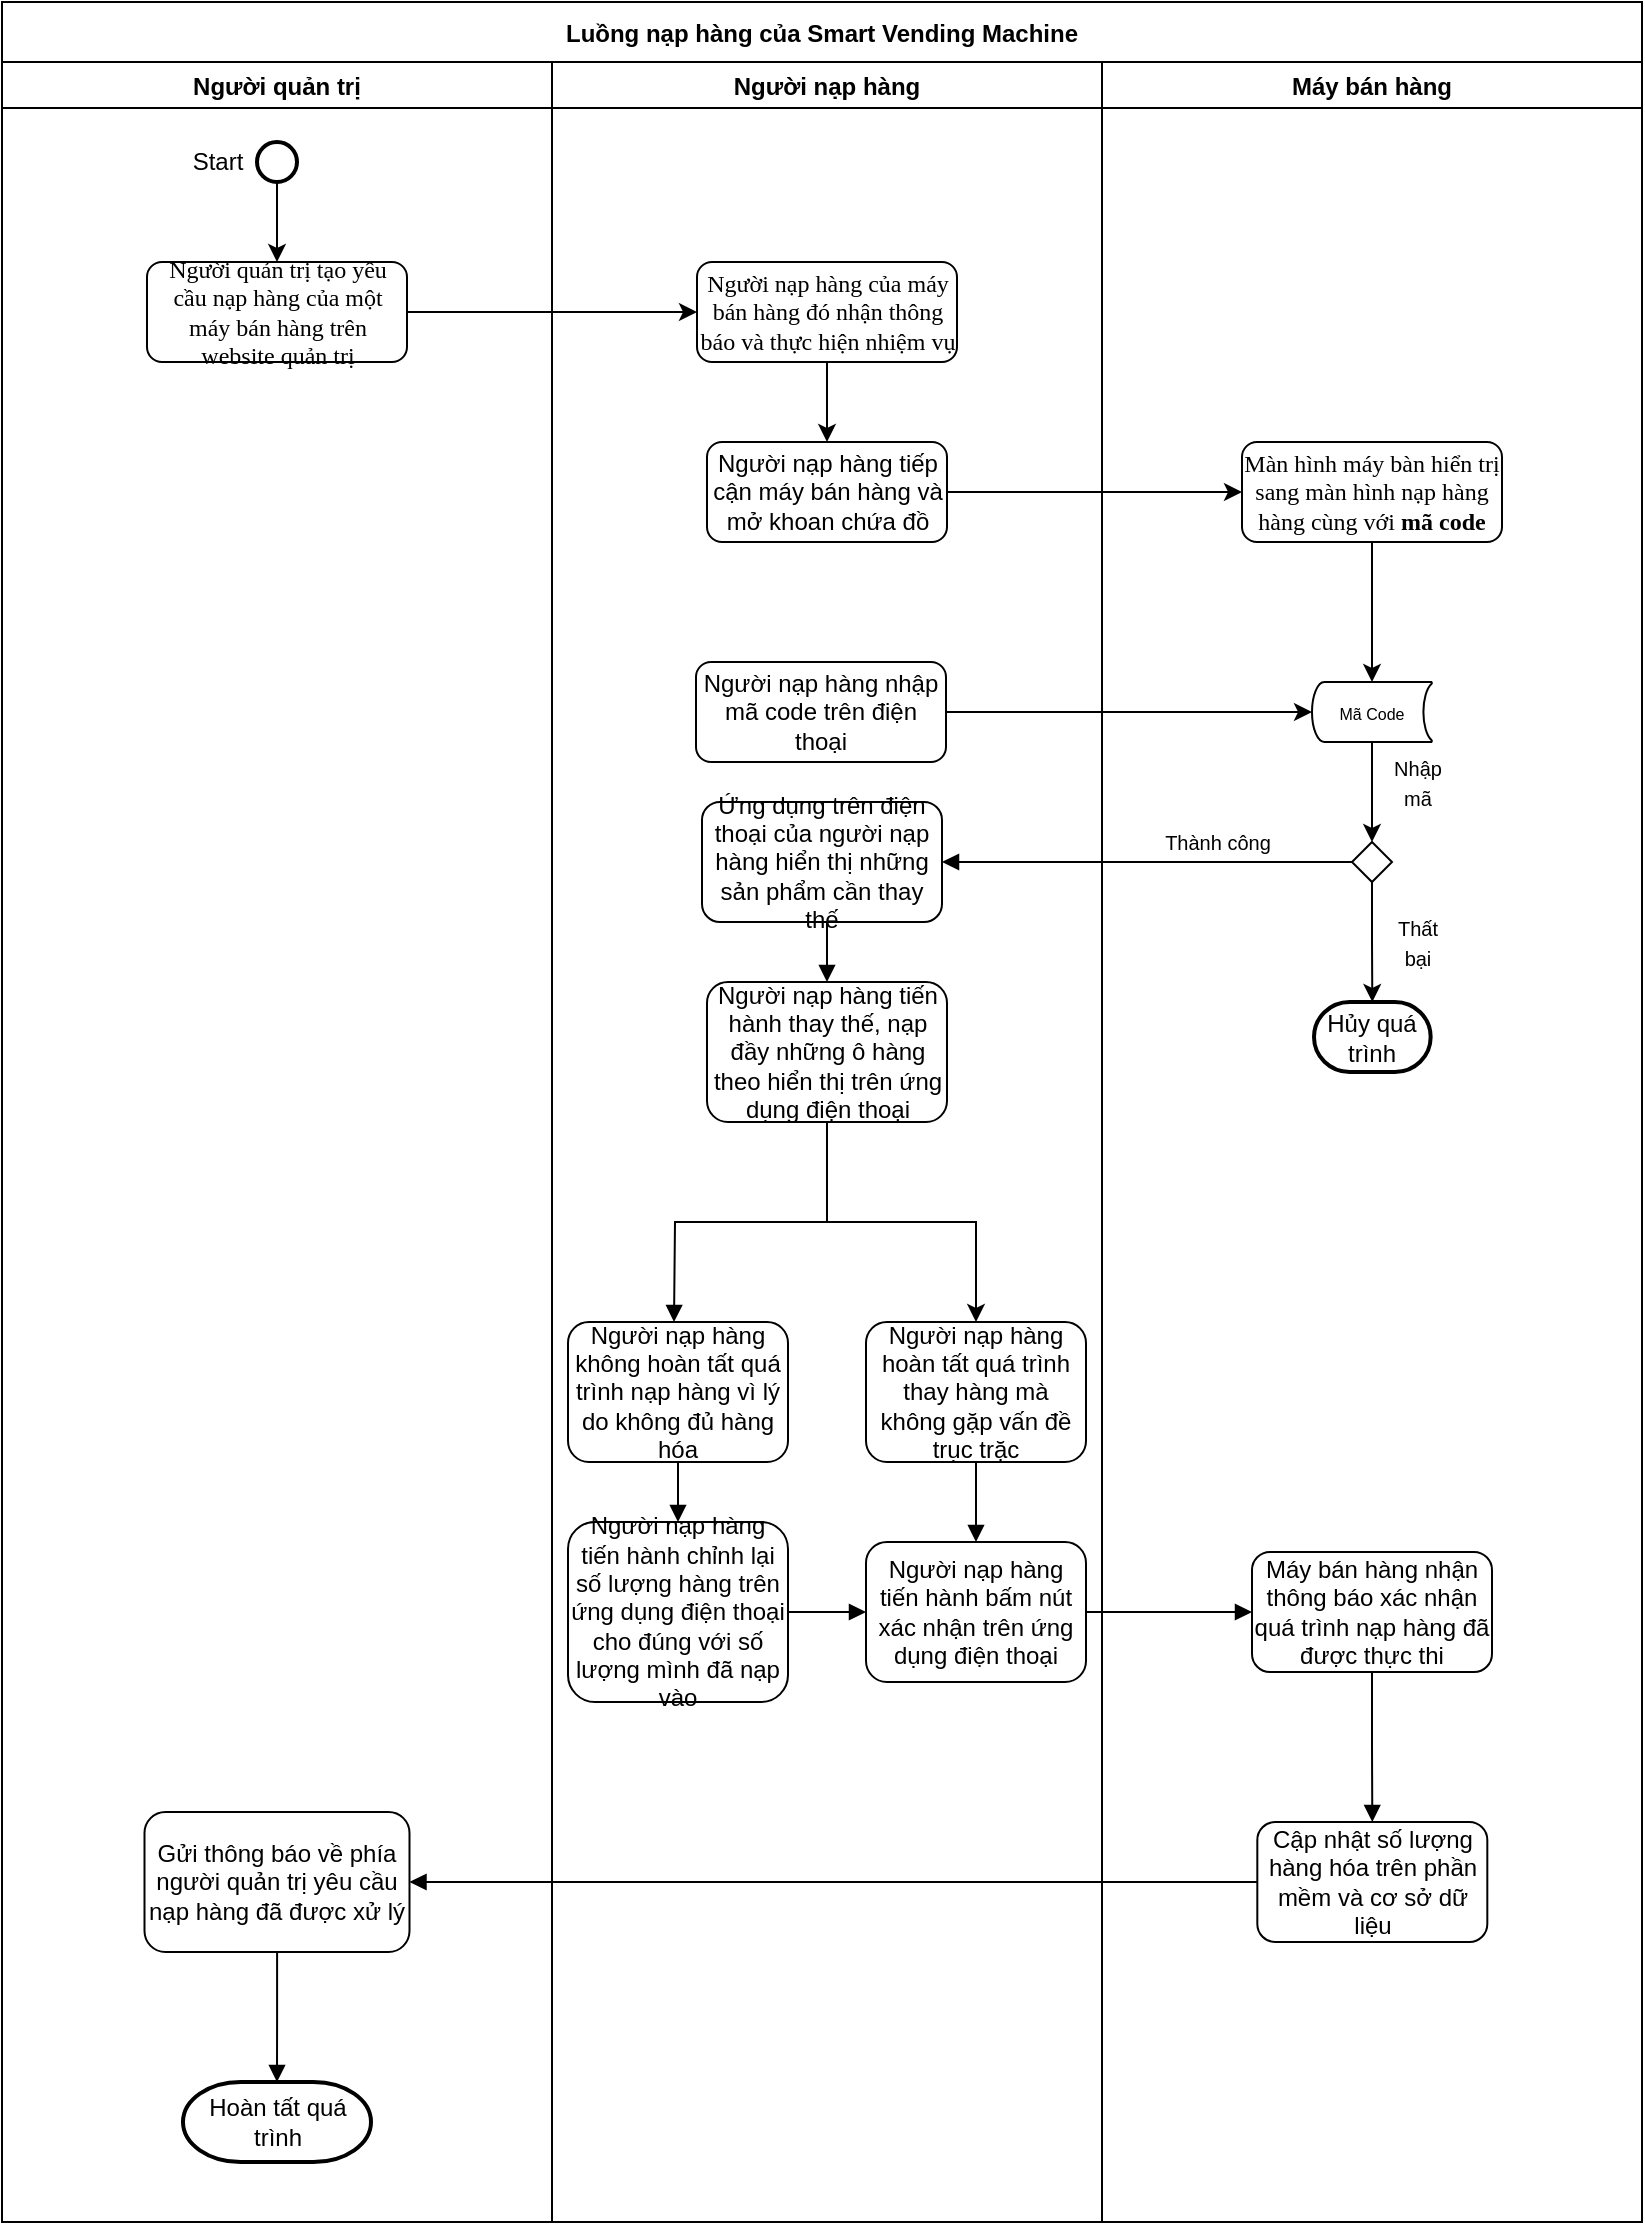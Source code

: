 <mxfile version="14.9.0" type="github" pages="2">
  <diagram id="osbEl8uxcDnTxkciZUf3" name="Luồng nạp hàng">
    <mxGraphModel dx="1123" dy="597" grid="1" gridSize="10" guides="1" tooltips="1" connect="1" arrows="1" fold="1" page="1" pageScale="1" pageWidth="827" pageHeight="1169" math="0" shadow="0">
      <root>
        <mxCell id="lchh6aUbtrmjfry3BLYZ-0" />
        <mxCell id="lchh6aUbtrmjfry3BLYZ-1" parent="lchh6aUbtrmjfry3BLYZ-0" />
        <mxCell id="qtgLi5TTTZquh0nBciSi-0" value="Luồng nạp hàng của Smart Vending Machine" style="swimlane;startSize=30;" parent="lchh6aUbtrmjfry3BLYZ-1" vertex="1">
          <mxGeometry x="4" y="20" width="820" height="1110" as="geometry" />
        </mxCell>
        <mxCell id="hIRHtfYY6LMKvOMqhUID-0" value="Người quản trị" style="swimlane;" parent="qtgLi5TTTZquh0nBciSi-0" vertex="1">
          <mxGeometry y="30" width="275" height="1080" as="geometry">
            <mxRectangle y="20" width="130" height="23" as="alternateBounds" />
          </mxGeometry>
        </mxCell>
        <mxCell id="2qxWYxlcPWFy6CruMQsN-1" style="edgeStyle=orthogonalEdgeStyle;rounded=0;orthogonalLoop=1;jettySize=auto;html=1;exitX=0.5;exitY=1;exitDx=0;exitDy=0;exitPerimeter=0;entryX=0.5;entryY=0;entryDx=0;entryDy=0;" parent="hIRHtfYY6LMKvOMqhUID-0" source="zDYjyIifA7MyTx-zqMVl-0" target="2qxWYxlcPWFy6CruMQsN-0" edge="1">
          <mxGeometry relative="1" as="geometry" />
        </mxCell>
        <mxCell id="zDYjyIifA7MyTx-zqMVl-0" value="" style="strokeWidth=2;html=1;shape=mxgraph.flowchart.start_2;whiteSpace=wrap;" parent="hIRHtfYY6LMKvOMqhUID-0" vertex="1">
          <mxGeometry x="127.5" y="40" width="20" height="20" as="geometry" />
        </mxCell>
        <mxCell id="2qxWYxlcPWFy6CruMQsN-0" value="&lt;div style=&quot;font-size: 12px&quot;&gt;&lt;font style=&quot;font-size: 12px&quot;&gt;Người quản trị  tạo yêu cầu nạp hàng của một máy bán hàng  trên website quản trị &lt;br&gt;&lt;/font&gt;&lt;/div&gt;" style="rounded=1;whiteSpace=wrap;html=1;shadow=0;labelBackgroundColor=none;strokeWidth=1;fontFamily=Verdana;fontSize=8;align=center;" parent="hIRHtfYY6LMKvOMqhUID-0" vertex="1">
          <mxGeometry x="72.5" y="100" width="130" height="50" as="geometry" />
        </mxCell>
        <mxCell id="ZDO8mwdpoFDRgrTPVCUx-1" style="edgeStyle=orthogonalEdgeStyle;rounded=0;orthogonalLoop=1;jettySize=auto;html=1;entryX=0.5;entryY=0;entryDx=0;entryDy=0;entryPerimeter=0;startArrow=none;startFill=0;endArrow=block;endFill=1;" parent="hIRHtfYY6LMKvOMqhUID-0" source="93bR_1WgOe0gkmsXifJg-0" target="ZDO8mwdpoFDRgrTPVCUx-0" edge="1">
          <mxGeometry relative="1" as="geometry" />
        </mxCell>
        <mxCell id="93bR_1WgOe0gkmsXifJg-0" value="&lt;font style=&quot;font-size: 12px&quot;&gt;Gửi thông báo về phía người quản trị yêu cầu nạp hàng đã được xử lý&lt;br&gt;&lt;/font&gt;" style="rounded=1;whiteSpace=wrap;html=1;strokeWidth=1;" parent="hIRHtfYY6LMKvOMqhUID-0" vertex="1">
          <mxGeometry x="71.25" y="875" width="132.5" height="70" as="geometry" />
        </mxCell>
        <mxCell id="ZDO8mwdpoFDRgrTPVCUx-0" value="&lt;font style=&quot;font-size: 12px&quot;&gt;Hoàn tất quá trình&lt;br&gt;&lt;/font&gt;" style="strokeWidth=2;html=1;shape=mxgraph.flowchart.terminator;whiteSpace=wrap;" parent="hIRHtfYY6LMKvOMqhUID-0" vertex="1">
          <mxGeometry x="90.5" y="1010" width="94" height="40" as="geometry" />
        </mxCell>
        <mxCell id="Pe9pOpYelS_FBYeKMolC-0" value="Start" style="text;html=1;strokeColor=none;fillColor=none;align=center;verticalAlign=middle;whiteSpace=wrap;rounded=0;" parent="hIRHtfYY6LMKvOMqhUID-0" vertex="1">
          <mxGeometry x="87.5" y="40" width="40" height="20" as="geometry" />
        </mxCell>
        <mxCell id="gmu7uZc-YK8DlT5AXy8f-0" value="Người nạp hàng" style="swimlane;" parent="qtgLi5TTTZquh0nBciSi-0" vertex="1">
          <mxGeometry x="275" y="30" width="275" height="1080" as="geometry" />
        </mxCell>
        <mxCell id="3Ki6h0dWlxTkbkE_CHuu-0" style="edgeStyle=orthogonalEdgeStyle;rounded=0;orthogonalLoop=1;jettySize=auto;html=1;exitX=0.5;exitY=1;exitDx=0;exitDy=0;" parent="gmu7uZc-YK8DlT5AXy8f-0" source="UAQbAvxZW2IXSh-2Prvg-0" target="zMGkoXw8r2p7vtgR4Pwq-0" edge="1">
          <mxGeometry relative="1" as="geometry" />
        </mxCell>
        <mxCell id="UAQbAvxZW2IXSh-2Prvg-0" value="&lt;font style=&quot;font-size: 12px&quot;&gt;Người nạp hàng của máy bán hàng đó nhận thông báo và thực hiện nhiệm vụ &lt;/font&gt;" style="rounded=1;whiteSpace=wrap;html=1;shadow=0;labelBackgroundColor=none;strokeWidth=1;fontFamily=Verdana;fontSize=8;align=center;" parent="gmu7uZc-YK8DlT5AXy8f-0" vertex="1">
          <mxGeometry x="72.5" y="100" width="130" height="50" as="geometry" />
        </mxCell>
        <mxCell id="zMGkoXw8r2p7vtgR4Pwq-0" value="&lt;font style=&quot;font-size: 12px&quot;&gt;Người nạp hàng tiếp cận máy bán hàng và mở khoan chứa đồ&lt;/font&gt;" style="rounded=1;whiteSpace=wrap;html=1;" parent="gmu7uZc-YK8DlT5AXy8f-0" vertex="1">
          <mxGeometry x="77.5" y="190" width="120" height="50" as="geometry" />
        </mxCell>
        <mxCell id="V7LJlmH45ZIVX1_QXahq-0" value="&lt;font style=&quot;font-size: 12px&quot;&gt;Người nạp hàng nhập  mã code trên điện thoại&lt;br&gt;&lt;/font&gt;" style="rounded=1;whiteSpace=wrap;html=1;strokeWidth=1;" parent="gmu7uZc-YK8DlT5AXy8f-0" vertex="1">
          <mxGeometry x="72" y="300" width="125" height="50" as="geometry" />
        </mxCell>
        <mxCell id="Ffelm8s1VKvuQH4EHE9B-1" style="edgeStyle=orthogonalEdgeStyle;rounded=0;orthogonalLoop=1;jettySize=auto;html=1;exitX=0.5;exitY=1;exitDx=0;exitDy=0;entryX=0.5;entryY=0;entryDx=0;entryDy=0;startArrow=none;startFill=0;endArrow=block;endFill=1;" parent="gmu7uZc-YK8DlT5AXy8f-0" source="dbxgNjTXm1KZ0I3oGBOp-0" target="Ffelm8s1VKvuQH4EHE9B-0" edge="1">
          <mxGeometry relative="1" as="geometry" />
        </mxCell>
        <mxCell id="dbxgNjTXm1KZ0I3oGBOp-0" value="&lt;font style=&quot;font-size: 12px&quot;&gt;Ứng dụng trên điện thoại của người nạp hàng hiển thị những sản phẩm cần thay thế&lt;/font&gt;" style="rounded=1;whiteSpace=wrap;html=1;strokeWidth=1;" parent="gmu7uZc-YK8DlT5AXy8f-0" vertex="1">
          <mxGeometry x="75" y="370" width="120" height="60" as="geometry" />
        </mxCell>
        <mxCell id="uTZPz-yvzxLQx_2moccV-8" style="edgeStyle=orthogonalEdgeStyle;rounded=0;orthogonalLoop=1;jettySize=auto;html=1;startArrow=none;startFill=0;endArrow=block;endFill=1;exitX=0.5;exitY=1;exitDx=0;exitDy=0;" parent="gmu7uZc-YK8DlT5AXy8f-0" source="Ffelm8s1VKvuQH4EHE9B-0" edge="1">
          <mxGeometry relative="1" as="geometry">
            <mxPoint x="61" y="630" as="targetPoint" />
          </mxGeometry>
        </mxCell>
        <mxCell id="AhimYULuWu1LP1TlW439-0" style="edgeStyle=orthogonalEdgeStyle;rounded=0;orthogonalLoop=1;jettySize=auto;html=1;exitX=0.5;exitY=1;exitDx=0;exitDy=0;" edge="1" parent="gmu7uZc-YK8DlT5AXy8f-0" source="Ffelm8s1VKvuQH4EHE9B-0" target="h4yYtLJ46n1WtU6_e9f0-0">
          <mxGeometry relative="1" as="geometry" />
        </mxCell>
        <mxCell id="Ffelm8s1VKvuQH4EHE9B-0" value="&lt;font style=&quot;font-size: 12px&quot;&gt;Người nạp hàng tiến hành thay thế, nạp đầy những ô hàng theo hiển thị trên ứng dụng điện thoại&lt;br&gt;&lt;/font&gt;" style="rounded=1;whiteSpace=wrap;html=1;strokeWidth=1;" parent="gmu7uZc-YK8DlT5AXy8f-0" vertex="1">
          <mxGeometry x="77.5" y="460" width="120" height="70" as="geometry" />
        </mxCell>
        <mxCell id="R0uJPo1leF38FbAQQM0k-1" style="edgeStyle=orthogonalEdgeStyle;rounded=0;orthogonalLoop=1;jettySize=auto;html=1;entryX=0.5;entryY=0;entryDx=0;entryDy=0;startArrow=none;startFill=0;endArrow=block;endFill=1;" parent="gmu7uZc-YK8DlT5AXy8f-0" source="k0PkXp5O0cgljWPGkTN4-0" target="R0uJPo1leF38FbAQQM0k-0" edge="1">
          <mxGeometry relative="1" as="geometry" />
        </mxCell>
        <mxCell id="k0PkXp5O0cgljWPGkTN4-0" value="&lt;font style=&quot;font-size: 12px&quot;&gt;Người nạp hàng không hoàn tất quá trình nạp hàng vì lý do không đủ hàng hóa&lt;br&gt;&lt;/font&gt;" style="rounded=1;whiteSpace=wrap;html=1;strokeWidth=1;" parent="gmu7uZc-YK8DlT5AXy8f-0" vertex="1">
          <mxGeometry x="8" y="630" width="110" height="70" as="geometry" />
        </mxCell>
        <mxCell id="RnqbvUNInft5564GIUcO-2" style="edgeStyle=orthogonalEdgeStyle;rounded=0;orthogonalLoop=1;jettySize=auto;html=1;entryX=0.5;entryY=0;entryDx=0;entryDy=0;startArrow=none;startFill=0;endArrow=block;endFill=1;" parent="gmu7uZc-YK8DlT5AXy8f-0" source="h4yYtLJ46n1WtU6_e9f0-0" target="RnqbvUNInft5564GIUcO-0" edge="1">
          <mxGeometry relative="1" as="geometry" />
        </mxCell>
        <mxCell id="h4yYtLJ46n1WtU6_e9f0-0" value="&lt;font style=&quot;font-size: 12px&quot;&gt;&lt;font style=&quot;font-size: 12px&quot;&gt;Người nạp hàng hoàn tất quá trình thay hàng mà không gặp vấn đề trục trặc&lt;/font&gt;&lt;br&gt;&lt;/font&gt;" style="rounded=1;whiteSpace=wrap;html=1;strokeWidth=1;" parent="gmu7uZc-YK8DlT5AXy8f-0" vertex="1">
          <mxGeometry x="157" y="630" width="110" height="70" as="geometry" />
        </mxCell>
        <mxCell id="RnqbvUNInft5564GIUcO-1" style="edgeStyle=orthogonalEdgeStyle;rounded=0;orthogonalLoop=1;jettySize=auto;html=1;exitX=1;exitY=0.5;exitDx=0;exitDy=0;entryX=0;entryY=0.5;entryDx=0;entryDy=0;startArrow=none;startFill=0;endArrow=block;endFill=1;" parent="gmu7uZc-YK8DlT5AXy8f-0" source="R0uJPo1leF38FbAQQM0k-0" target="RnqbvUNInft5564GIUcO-0" edge="1">
          <mxGeometry relative="1" as="geometry" />
        </mxCell>
        <mxCell id="R0uJPo1leF38FbAQQM0k-0" value="&lt;font style=&quot;font-size: 12px&quot;&gt;Người nạp hàng tiến hành chỉnh lại số lượng hàng trên ứng dụng điện thoại cho đúng với số lượng mình đã nạp vào&lt;br&gt;&lt;/font&gt;" style="rounded=1;whiteSpace=wrap;html=1;strokeWidth=1;" parent="gmu7uZc-YK8DlT5AXy8f-0" vertex="1">
          <mxGeometry x="8" y="730" width="110" height="90" as="geometry" />
        </mxCell>
        <mxCell id="RnqbvUNInft5564GIUcO-0" value="&lt;font style=&quot;font-size: 12px&quot;&gt;Người nạp hàng tiến hành bấm nút xác nhận trên ứng dụng điện thoại&lt;br&gt;&lt;/font&gt;" style="rounded=1;whiteSpace=wrap;html=1;strokeWidth=1;" parent="gmu7uZc-YK8DlT5AXy8f-0" vertex="1">
          <mxGeometry x="157" y="740" width="110" height="70" as="geometry" />
        </mxCell>
        <mxCell id="gmu7uZc-YK8DlT5AXy8f-1" value="Máy bán hàng" style="swimlane;" parent="qtgLi5TTTZquh0nBciSi-0" vertex="1">
          <mxGeometry x="550" y="30" width="270" height="1080" as="geometry" />
        </mxCell>
        <mxCell id="bcqtw6b47Q1AhNu82OFz-1" style="edgeStyle=orthogonalEdgeStyle;rounded=0;orthogonalLoop=1;jettySize=auto;html=1;exitX=0.5;exitY=1;exitDx=0;exitDy=0;entryX=0.5;entryY=0;entryDx=0;entryDy=0;entryPerimeter=0;" parent="gmu7uZc-YK8DlT5AXy8f-1" source="KnUapS7iqQNWGowYV5a6-0" target="kvj_SKTQHOjE4p-1OOrl-0" edge="1">
          <mxGeometry relative="1" as="geometry">
            <mxPoint x="150" y="310" as="targetPoint" />
          </mxGeometry>
        </mxCell>
        <mxCell id="KnUapS7iqQNWGowYV5a6-0" value="&lt;font style=&quot;font-size: 12px&quot;&gt;Màn hình máy bàn hiển trị sang màn hình nạp hàng hàng cùng với &lt;b&gt;mã code&lt;/b&gt;&lt;/font&gt;" style="rounded=1;whiteSpace=wrap;html=1;shadow=0;labelBackgroundColor=none;strokeWidth=1;fontFamily=Verdana;fontSize=8;align=center;" parent="gmu7uZc-YK8DlT5AXy8f-1" vertex="1">
          <mxGeometry x="70" y="190" width="130" height="50" as="geometry" />
        </mxCell>
        <mxCell id="9xYyZOyeUBgdLUb5B0Yz-1" style="edgeStyle=orthogonalEdgeStyle;rounded=0;orthogonalLoop=1;jettySize=auto;html=1;exitX=0.5;exitY=1;exitDx=0;exitDy=0;exitPerimeter=0;entryX=0.5;entryY=0;entryDx=0;entryDy=0;entryPerimeter=0;" parent="gmu7uZc-YK8DlT5AXy8f-1" source="bcqtw6b47Q1AhNu82OFz-0" target="9xYyZOyeUBgdLUb5B0Yz-0" edge="1">
          <mxGeometry relative="1" as="geometry" />
        </mxCell>
        <mxCell id="bcqtw6b47Q1AhNu82OFz-0" value="" style="strokeWidth=1;html=1;shape=mxgraph.flowchart.decision;whiteSpace=wrap;" parent="gmu7uZc-YK8DlT5AXy8f-1" vertex="1">
          <mxGeometry x="125" y="390" width="20" height="20" as="geometry" />
        </mxCell>
        <mxCell id="KGYuRHbXJyCZP3fX0YR0-0" value="" style="edgeStyle=orthogonalEdgeStyle;rounded=0;orthogonalLoop=1;jettySize=auto;html=1;" parent="gmu7uZc-YK8DlT5AXy8f-1" source="kvj_SKTQHOjE4p-1OOrl-0" target="bcqtw6b47Q1AhNu82OFz-0" edge="1">
          <mxGeometry relative="1" as="geometry" />
        </mxCell>
        <mxCell id="kvj_SKTQHOjE4p-1OOrl-0" value="&lt;font style=&quot;font-size: 8px&quot;&gt;Mã Code&lt;/font&gt;" style="strokeWidth=1;html=1;shape=mxgraph.flowchart.stored_data;whiteSpace=wrap;" parent="gmu7uZc-YK8DlT5AXy8f-1" vertex="1">
          <mxGeometry x="105" y="310" width="60" height="30" as="geometry" />
        </mxCell>
        <mxCell id="2T33c0OCCSf8160J2W8o-0" value="&lt;font style=&quot;font-size: 10px&quot;&gt;Nhập&lt;br&gt; mã&lt;/font&gt;" style="text;html=1;strokeColor=none;fillColor=none;align=center;verticalAlign=middle;whiteSpace=wrap;rounded=0;" parent="gmu7uZc-YK8DlT5AXy8f-1" vertex="1">
          <mxGeometry x="138.33" y="350" width="40" height="20" as="geometry" />
        </mxCell>
        <mxCell id="9xYyZOyeUBgdLUb5B0Yz-0" value="Hủy quá trình" style="strokeWidth=2;html=1;shape=mxgraph.flowchart.terminator;whiteSpace=wrap;" parent="gmu7uZc-YK8DlT5AXy8f-1" vertex="1">
          <mxGeometry x="106" y="470" width="58.33" height="35" as="geometry" />
        </mxCell>
        <mxCell id="9xYyZOyeUBgdLUb5B0Yz-2" value="&lt;font style=&quot;font-size: 10px&quot;&gt;Thất&lt;br&gt; bại&lt;br&gt;&lt;/font&gt;" style="text;html=1;strokeColor=none;fillColor=none;align=center;verticalAlign=middle;whiteSpace=wrap;rounded=0;" parent="gmu7uZc-YK8DlT5AXy8f-1" vertex="1">
          <mxGeometry x="138.33" y="430" width="40" height="20" as="geometry" />
        </mxCell>
        <mxCell id="3rJ-I4Ln63JzwJt5vE6b-0" style="edgeStyle=orthogonalEdgeStyle;rounded=0;orthogonalLoop=1;jettySize=auto;html=1;entryX=0.5;entryY=0;entryDx=0;entryDy=0;startArrow=none;startFill=0;endArrow=block;endFill=1;" parent="gmu7uZc-YK8DlT5AXy8f-1" source="LKdCqbaUyX10zeI4LU-V-0" target="PNUwtx6wVzgOp2C_N99I-0" edge="1">
          <mxGeometry relative="1" as="geometry" />
        </mxCell>
        <mxCell id="LKdCqbaUyX10zeI4LU-V-0" value="&lt;font style=&quot;font-size: 12px&quot;&gt;Máy bán hàng nhận thông báo xác nhận quá trình nạp hàng đã được thực thi&lt;/font&gt;" style="rounded=1;whiteSpace=wrap;html=1;strokeWidth=1;" parent="gmu7uZc-YK8DlT5AXy8f-1" vertex="1">
          <mxGeometry x="75" y="745" width="120" height="60" as="geometry" />
        </mxCell>
        <mxCell id="PNUwtx6wVzgOp2C_N99I-0" value="&lt;font style=&quot;font-size: 12px&quot;&gt;Cập nhật số lượng hàng hóa trên phần mềm và cơ sở dữ liệu&lt;br&gt;&lt;/font&gt;" style="rounded=1;whiteSpace=wrap;html=1;strokeWidth=1;" parent="gmu7uZc-YK8DlT5AXy8f-1" vertex="1">
          <mxGeometry x="77.66" y="880" width="115" height="60" as="geometry" />
        </mxCell>
        <mxCell id="ZDO8mwdpoFDRgrTPVCUx-2" value="&lt;font style=&quot;font-size: 10px&quot;&gt;Thành công&lt;/font&gt;" style="text;html=1;strokeColor=none;fillColor=none;align=center;verticalAlign=middle;whiteSpace=wrap;rounded=0;" parent="gmu7uZc-YK8DlT5AXy8f-1" vertex="1">
          <mxGeometry x="26" y="380" width="64" height="20" as="geometry" />
        </mxCell>
        <mxCell id="UAQbAvxZW2IXSh-2Prvg-2" style="edgeStyle=orthogonalEdgeStyle;rounded=0;orthogonalLoop=1;jettySize=auto;html=1;exitX=1;exitY=0.5;exitDx=0;exitDy=0;" parent="qtgLi5TTTZquh0nBciSi-0" source="2qxWYxlcPWFy6CruMQsN-0" target="UAQbAvxZW2IXSh-2Prvg-0" edge="1">
          <mxGeometry relative="1" as="geometry" />
        </mxCell>
        <mxCell id="KnUapS7iqQNWGowYV5a6-2" style="edgeStyle=orthogonalEdgeStyle;rounded=0;orthogonalLoop=1;jettySize=auto;html=1;exitX=1;exitY=0.5;exitDx=0;exitDy=0;entryX=0;entryY=0.5;entryDx=0;entryDy=0;" parent="qtgLi5TTTZquh0nBciSi-0" source="zMGkoXw8r2p7vtgR4Pwq-0" target="KnUapS7iqQNWGowYV5a6-0" edge="1">
          <mxGeometry relative="1" as="geometry" />
        </mxCell>
        <mxCell id="kvj_SKTQHOjE4p-1OOrl-1" style="edgeStyle=orthogonalEdgeStyle;rounded=0;orthogonalLoop=1;jettySize=auto;html=1;exitX=1;exitY=0.5;exitDx=0;exitDy=0;entryX=0;entryY=0.5;entryDx=0;entryDy=0;entryPerimeter=0;" parent="qtgLi5TTTZquh0nBciSi-0" source="V7LJlmH45ZIVX1_QXahq-0" target="kvj_SKTQHOjE4p-1OOrl-0" edge="1">
          <mxGeometry relative="1" as="geometry" />
        </mxCell>
        <mxCell id="dbxgNjTXm1KZ0I3oGBOp-1" style="edgeStyle=orthogonalEdgeStyle;rounded=0;orthogonalLoop=1;jettySize=auto;html=1;entryX=0;entryY=0.5;entryDx=0;entryDy=0;entryPerimeter=0;startArrow=block;startFill=1;endArrow=none;endFill=0;" parent="qtgLi5TTTZquh0nBciSi-0" source="dbxgNjTXm1KZ0I3oGBOp-0" target="bcqtw6b47Q1AhNu82OFz-0" edge="1">
          <mxGeometry relative="1" as="geometry" />
        </mxCell>
        <mxCell id="LKdCqbaUyX10zeI4LU-V-1" style="edgeStyle=orthogonalEdgeStyle;rounded=0;orthogonalLoop=1;jettySize=auto;html=1;exitX=1;exitY=0.5;exitDx=0;exitDy=0;entryX=0;entryY=0.5;entryDx=0;entryDy=0;startArrow=none;startFill=0;endArrow=block;endFill=1;" parent="qtgLi5TTTZquh0nBciSi-0" source="RnqbvUNInft5564GIUcO-0" target="LKdCqbaUyX10zeI4LU-V-0" edge="1">
          <mxGeometry relative="1" as="geometry" />
        </mxCell>
        <mxCell id="93bR_1WgOe0gkmsXifJg-1" style="edgeStyle=orthogonalEdgeStyle;rounded=0;orthogonalLoop=1;jettySize=auto;html=1;entryX=1;entryY=0.5;entryDx=0;entryDy=0;startArrow=none;startFill=0;endArrow=block;endFill=1;" parent="qtgLi5TTTZquh0nBciSi-0" source="PNUwtx6wVzgOp2C_N99I-0" target="93bR_1WgOe0gkmsXifJg-0" edge="1">
          <mxGeometry relative="1" as="geometry" />
        </mxCell>
      </root>
    </mxGraphModel>
  </diagram>
  <diagram id="8o11ztEklwZmcb9JTwno" name="Luồng thanh toán">
    <mxGraphModel dx="1357" dy="721" grid="1" gridSize="10" guides="1" tooltips="1" connect="1" arrows="1" fold="1" page="1" pageScale="1" pageWidth="827" pageHeight="1169" math="0" shadow="0">
      <root>
        <mxCell id="pLCCq98AkbNifwFn6XuL-0" />
        <mxCell id="pLCCq98AkbNifwFn6XuL-1" parent="pLCCq98AkbNifwFn6XuL-0" />
        <mxCell id="pLCCq98AkbNifwFn6XuL-2" value="Luồng thanh toán QR Code Smart Vending Machine" style="swimlane;startSize=30;" parent="pLCCq98AkbNifwFn6XuL-1" vertex="1">
          <mxGeometry x="4" y="40" width="820" height="1110" as="geometry" />
        </mxCell>
        <mxCell id="pLCCq98AkbNifwFn6XuL-6" value="Người dùng" style="swimlane;" parent="pLCCq98AkbNifwFn6XuL-2" vertex="1">
          <mxGeometry y="30" width="205" height="1080" as="geometry" />
        </mxCell>
        <mxCell id="pLCCq98AkbNifwFn6XuL-10" value="Người dùng chọn sản phẩm cần mua" style="rounded=1;whiteSpace=wrap;html=1;" parent="pLCCq98AkbNifwFn6XuL-6" vertex="1">
          <mxGeometry x="42.5" y="100" width="120" height="60" as="geometry" />
        </mxCell>
        <mxCell id="pLCCq98AkbNifwFn6XuL-13" value="Nguời dùng chọn phương thức thanh toán mong muốn" style="rounded=1;whiteSpace=wrap;html=1;" parent="pLCCq98AkbNifwFn6XuL-6" vertex="1">
          <mxGeometry x="42.5" y="200" width="120" height="60" as="geometry" />
        </mxCell>
        <mxCell id="-qvAms4RKl1Teidu7vHg-0" style="edgeStyle=orthogonalEdgeStyle;rounded=0;orthogonalLoop=1;jettySize=auto;html=1;entryX=0.5;entryY=0;entryDx=0;entryDy=0;startArrow=none;startFill=0;endArrow=block;endFill=1;" parent="pLCCq98AkbNifwFn6XuL-6" source="pLCCq98AkbNifwFn6XuL-21" target="pLCCq98AkbNifwFn6XuL-10" edge="1">
          <mxGeometry relative="1" as="geometry" />
        </mxCell>
        <mxCell id="pLCCq98AkbNifwFn6XuL-21" value="" style="strokeWidth=2;html=1;shape=mxgraph.flowchart.start_1;whiteSpace=wrap;" parent="pLCCq98AkbNifwFn6XuL-6" vertex="1">
          <mxGeometry x="87.5" y="40" width="30" height="30" as="geometry" />
        </mxCell>
        <mxCell id="-qvAms4RKl1Teidu7vHg-10" style="edgeStyle=orthogonalEdgeStyle;rounded=0;orthogonalLoop=1;jettySize=auto;html=1;entryX=0.5;entryY=0;entryDx=0;entryDy=0;startArrow=none;startFill=0;endArrow=block;endFill=1;" parent="pLCCq98AkbNifwFn6XuL-6" source="-qvAms4RKl1Teidu7vHg-7" target="-qvAms4RKl1Teidu7vHg-9" edge="1">
          <mxGeometry relative="1" as="geometry" />
        </mxCell>
        <mxCell id="-qvAms4RKl1Teidu7vHg-7" value="Người dùng quét mã QR Code trên ứng dụng bên thứ 3 và bấm xác nhận" style="rounded=1;whiteSpace=wrap;html=1;" parent="pLCCq98AkbNifwFn6XuL-6" vertex="1">
          <mxGeometry x="42.5" y="310" width="120" height="75" as="geometry" />
        </mxCell>
        <mxCell id="-qvAms4RKl1Teidu7vHg-9" value="Ứng dụng bên thứ 3 gửi yêu cầu lên máy chủ của bên thanh toán thứ 3" style="rounded=1;whiteSpace=wrap;html=1;" parent="pLCCq98AkbNifwFn6XuL-6" vertex="1">
          <mxGeometry x="42.5" y="440" width="120" height="60" as="geometry" />
        </mxCell>
        <mxCell id="cHeI_ZFZqtG840ItoSEe-0" value="Bắt đầu" style="text;html=1;strokeColor=none;fillColor=none;align=center;verticalAlign=middle;whiteSpace=wrap;rounded=0;" vertex="1" parent="pLCCq98AkbNifwFn6XuL-6">
          <mxGeometry x="42.5" y="45" width="40" height="20" as="geometry" />
        </mxCell>
        <mxCell id="UUFKqAEJlgfBnvMTBVLL-1" style="edgeStyle=orthogonalEdgeStyle;rounded=0;orthogonalLoop=1;jettySize=auto;html=1;exitX=0.5;exitY=1;exitDx=0;exitDy=0;entryX=0.5;entryY=0;entryDx=0;entryDy=0;entryPerimeter=0;" edge="1" parent="pLCCq98AkbNifwFn6XuL-6" source="cHeI_ZFZqtG840ItoSEe-5" target="UUFKqAEJlgfBnvMTBVLL-0">
          <mxGeometry relative="1" as="geometry" />
        </mxCell>
        <mxCell id="cHeI_ZFZqtG840ItoSEe-5" value="Người dùng tiến hành mở khay chứa đồ và lấy sản phẩm" style="rounded=1;whiteSpace=wrap;html=1;" vertex="1" parent="pLCCq98AkbNifwFn6XuL-6">
          <mxGeometry x="42.5" y="760" width="120" height="60" as="geometry" />
        </mxCell>
        <mxCell id="UUFKqAEJlgfBnvMTBVLL-0" value="Hoàn tất quá trình" style="strokeWidth=2;html=1;shape=mxgraph.flowchart.terminator;whiteSpace=wrap;" vertex="1" parent="pLCCq98AkbNifwFn6XuL-6">
          <mxGeometry x="73.33" y="1010" width="58.33" height="35" as="geometry" />
        </mxCell>
        <mxCell id="pLCCq98AkbNifwFn6XuL-7" value="Máy bán hàng" style="swimlane;" parent="pLCCq98AkbNifwFn6XuL-2" vertex="1">
          <mxGeometry x="205" y="30" width="205" height="1080" as="geometry" />
        </mxCell>
        <mxCell id="pLCCq98AkbNifwFn6XuL-16" style="edgeStyle=orthogonalEdgeStyle;rounded=0;orthogonalLoop=1;jettySize=auto;html=1;startArrow=none;startFill=0;endArrow=block;endFill=1;" parent="pLCCq98AkbNifwFn6XuL-7" source="pLCCq98AkbNifwFn6XuL-11" target="pLCCq98AkbNifwFn6XuL-14" edge="1">
          <mxGeometry relative="1" as="geometry" />
        </mxCell>
        <mxCell id="pLCCq98AkbNifwFn6XuL-11" value="Máy bán hàng hiển thị tổng số tiền và những phương thức thanh toán hợp lệ" style="rounded=1;whiteSpace=wrap;html=1;" parent="pLCCq98AkbNifwFn6XuL-7" vertex="1">
          <mxGeometry x="42.5" y="100" width="120" height="60" as="geometry" />
        </mxCell>
        <mxCell id="pLCCq98AkbNifwFn6XuL-14" value="" style="rhombus;whiteSpace=wrap;html=1;" parent="pLCCq98AkbNifwFn6XuL-7" vertex="1">
          <mxGeometry x="87.5" y="215" width="30" height="30" as="geometry" />
        </mxCell>
        <mxCell id="4XUwhKklkWHORqiicvoS-2" style="edgeStyle=orthogonalEdgeStyle;rounded=0;orthogonalLoop=1;jettySize=auto;html=1;entryX=0.5;entryY=0;entryDx=0;entryDy=0;startArrow=none;startFill=0;endArrow=block;endFill=1;" parent="pLCCq98AkbNifwFn6XuL-7" source="-qvAms4RKl1Teidu7vHg-5" target="4XUwhKklkWHORqiicvoS-1" edge="1">
          <mxGeometry relative="1" as="geometry" />
        </mxCell>
        <mxCell id="-qvAms4RKl1Teidu7vHg-5" value="&lt;div&gt;Máy bán hàng nhận kết qủa từ phía cổng thanh toán và hiển thị lên màn hình mã QR Code&lt;/div&gt;" style="rounded=1;whiteSpace=wrap;html=1;" parent="pLCCq98AkbNifwFn6XuL-7" vertex="1">
          <mxGeometry x="28" y="310" width="149" height="75" as="geometry" />
        </mxCell>
        <mxCell id="Z45YvDzOgA5dMEsulPdd-4" style="edgeStyle=orthogonalEdgeStyle;rounded=0;orthogonalLoop=1;jettySize=auto;html=1;entryX=0.5;entryY=0;entryDx=0;entryDy=0;" edge="1" parent="pLCCq98AkbNifwFn6XuL-7" source="4XUwhKklkWHORqiicvoS-1" target="Z45YvDzOgA5dMEsulPdd-3">
          <mxGeometry relative="1" as="geometry" />
        </mxCell>
        <mxCell id="4XUwhKklkWHORqiicvoS-1" value="Máy bán hàng gửi yêu cầu lên trên cổng thanh toán cho đến khi nhận được trạng thái lấy hàng" style="rounded=1;whiteSpace=wrap;html=1;" parent="pLCCq98AkbNifwFn6XuL-7" vertex="1">
          <mxGeometry x="42.5" y="530" width="120" height="60" as="geometry" />
        </mxCell>
        <mxCell id="UUFKqAEJlgfBnvMTBVLL-2" style="edgeStyle=orthogonalEdgeStyle;rounded=0;orthogonalLoop=1;jettySize=auto;html=1;exitX=0.5;exitY=1;exitDx=0;exitDy=0;entryX=0.5;entryY=0;entryDx=0;entryDy=0;" edge="1" parent="pLCCq98AkbNifwFn6XuL-7" source="Z45YvDzOgA5dMEsulPdd-3" target="cHeI_ZFZqtG840ItoSEe-3">
          <mxGeometry relative="1" as="geometry" />
        </mxCell>
        <mxCell id="UUFKqAEJlgfBnvMTBVLL-3" style="edgeStyle=orthogonalEdgeStyle;rounded=0;orthogonalLoop=1;jettySize=auto;html=1;exitX=0.5;exitY=1;exitDx=0;exitDy=0;entryX=0.5;entryY=0;entryDx=0;entryDy=0;" edge="1" parent="pLCCq98AkbNifwFn6XuL-7" source="Z45YvDzOgA5dMEsulPdd-3" target="cHeI_ZFZqtG840ItoSEe-4">
          <mxGeometry relative="1" as="geometry" />
        </mxCell>
        <mxCell id="Z45YvDzOgA5dMEsulPdd-3" value="Máy bán hàng nhận được trạng thái lấy hàng và tiến hành xử lý" style="rounded=1;whiteSpace=wrap;html=1;" vertex="1" parent="pLCCq98AkbNifwFn6XuL-7">
          <mxGeometry x="42.5" y="640" width="120" height="60" as="geometry" />
        </mxCell>
        <mxCell id="cHeI_ZFZqtG840ItoSEe-3" value="Máy bán hàng xử lý thành công và&amp;nbsp; sản phẩm được chuyển xuống khay chứa" style="rounded=1;whiteSpace=wrap;html=1;" vertex="1" parent="pLCCq98AkbNifwFn6XuL-7">
          <mxGeometry x="8.5" y="740" width="79" height="100" as="geometry" />
        </mxCell>
        <mxCell id="cHeI_ZFZqtG840ItoSEe-4" value="Máy bán hàng xử lý thất bại và&amp;nbsp; tiến hành gửi yêu cầu hoàn tiền lên cổng thanh toán" style="rounded=1;whiteSpace=wrap;html=1;" vertex="1" parent="pLCCq98AkbNifwFn6XuL-7">
          <mxGeometry x="111" y="740" width="79" height="100" as="geometry" />
        </mxCell>
        <mxCell id="pLCCq98AkbNifwFn6XuL-8" value="Cổng thanh toán Hyperlogy" style="swimlane;" parent="pLCCq98AkbNifwFn6XuL-2" vertex="1">
          <mxGeometry x="410" y="30" width="205" height="1080" as="geometry" />
        </mxCell>
        <mxCell id="pLCCq98AkbNifwFn6XuL-17" value="Cổng thanh toán nhận yêu cầu tạo đơn hàng từ phía máy bán hàng và gửi yêu cầu lên máy chủ của bên thanh toán thứ 3" style="rounded=1;whiteSpace=wrap;html=1;" parent="pLCCq98AkbNifwFn6XuL-8" vertex="1">
          <mxGeometry x="33.75" y="192.5" width="137.5" height="75" as="geometry" />
        </mxCell>
        <mxCell id="-qvAms4RKl1Teidu7vHg-3" value="Cổng thanh toán nhận kết quả từ phía máy chủ của bên thanh toán thứ 3 và trả về cho phía máy bán hàng" style="rounded=1;whiteSpace=wrap;html=1;" parent="pLCCq98AkbNifwFn6XuL-8" vertex="1">
          <mxGeometry x="33.75" y="310" width="137.5" height="75" as="geometry" />
        </mxCell>
        <mxCell id="-qvAms4RKl1Teidu7vHg-14" value="Cổng thanh toán nhận thông báo từ phía máy chủ của bên thứ 3 và chuyển trạng thái đơn hàng sang trạng thái lấy hàng  " style="rounded=1;whiteSpace=wrap;html=1;" parent="pLCCq98AkbNifwFn6XuL-8" vertex="1">
          <mxGeometry x="42.62" y="640" width="132.5" height="80" as="geometry" />
        </mxCell>
        <mxCell id="Z45YvDzOgA5dMEsulPdd-0" value="Cổng thanh toán trả về trạng thái của đơn hàng" style="rounded=1;whiteSpace=wrap;html=1;" vertex="1" parent="pLCCq98AkbNifwFn6XuL-8">
          <mxGeometry x="42.5" y="530" width="120" height="60" as="geometry" />
        </mxCell>
        <mxCell id="UUFKqAEJlgfBnvMTBVLL-4" value="Cổng thanh toán nhận được yêu cầu hoàn tiền và tiến hành gửi yêu cầu lên bên thanh toán thứ 3" style="rounded=1;whiteSpace=wrap;html=1;" vertex="1" parent="pLCCq98AkbNifwFn6XuL-8">
          <mxGeometry x="46.5" y="750" width="124.75" height="80" as="geometry" />
        </mxCell>
        <mxCell id="UUFKqAEJlgfBnvMTBVLL-8" value="Cổng thanh toán nhận được yêu cầu xác nhận đơn hàng và tiến hành gửi yêu cầu lên bên thanh toán thứ 3" style="rounded=1;whiteSpace=wrap;html=1;" vertex="1" parent="pLCCq98AkbNifwFn6XuL-8">
          <mxGeometry x="42.5" y="870" width="127.5" height="80" as="geometry" />
        </mxCell>
        <mxCell id="pLCCq98AkbNifwFn6XuL-9" value="Máy chủ của bên thanh toán thứ 3" style="swimlane;startSize=23;" parent="pLCCq98AkbNifwFn6XuL-2" vertex="1">
          <mxGeometry x="615" y="30" width="205" height="1080" as="geometry" />
        </mxCell>
        <mxCell id="-qvAms4RKl1Teidu7vHg-1" value="&lt;font style=&quot;font-size: 12px&quot;&gt;Máy chủ bên thanh toán thứ 3 nhận yêu cầu và trả về thông tin thanh toán bao gồm QR Code&lt;/font&gt;" style="rounded=1;whiteSpace=wrap;html=1;" parent="pLCCq98AkbNifwFn6XuL-9" vertex="1">
          <mxGeometry x="33.75" y="192.5" width="137.5" height="75" as="geometry" />
        </mxCell>
        <mxCell id="-qvAms4RKl1Teidu7vHg-11" value="Máy chủ bên thanh toán thứ 3 nhận yêu cầu thanh toán và xử lý, sau đó gửi thông báo tới cổng thanh toán của Hyperlogy" style="rounded=1;whiteSpace=wrap;html=1;" parent="pLCCq98AkbNifwFn6XuL-9" vertex="1">
          <mxGeometry x="29.38" y="420" width="146.25" height="100" as="geometry" />
        </mxCell>
        <mxCell id="UUFKqAEJlgfBnvMTBVLL-5" value="Máy chủ bên thanh toán thứ 3 nhận yêu cầu hoàn tiền, tiến hành xử lý" style="rounded=1;whiteSpace=wrap;html=1;" vertex="1" parent="pLCCq98AkbNifwFn6XuL-9">
          <mxGeometry x="42.5" y="750" width="120" height="80" as="geometry" />
        </mxCell>
        <mxCell id="UUFKqAEJlgfBnvMTBVLL-10" value="Máy chủ bên thanh toán thứ 3 nhận yêu cầu xác nhận đơn hàng và tiến hành xử lý" style="rounded=1;whiteSpace=wrap;html=1;" vertex="1" parent="pLCCq98AkbNifwFn6XuL-9">
          <mxGeometry x="42.5" y="870" width="120" height="80" as="geometry" />
        </mxCell>
        <mxCell id="pLCCq98AkbNifwFn6XuL-15" style="edgeStyle=orthogonalEdgeStyle;rounded=0;orthogonalLoop=1;jettySize=auto;html=1;exitX=1;exitY=0.5;exitDx=0;exitDy=0;startArrow=none;startFill=0;endArrow=block;endFill=1;" parent="pLCCq98AkbNifwFn6XuL-2" source="pLCCq98AkbNifwFn6XuL-13" target="pLCCq98AkbNifwFn6XuL-14" edge="1">
          <mxGeometry relative="1" as="geometry" />
        </mxCell>
        <mxCell id="pLCCq98AkbNifwFn6XuL-18" style="edgeStyle=orthogonalEdgeStyle;rounded=0;orthogonalLoop=1;jettySize=auto;html=1;startArrow=none;startFill=0;endArrow=block;endFill=1;" parent="pLCCq98AkbNifwFn6XuL-2" source="pLCCq98AkbNifwFn6XuL-14" target="pLCCq98AkbNifwFn6XuL-17" edge="1">
          <mxGeometry relative="1" as="geometry" />
        </mxCell>
        <mxCell id="pLCCq98AkbNifwFn6XuL-12" style="edgeStyle=orthogonalEdgeStyle;rounded=0;orthogonalLoop=1;jettySize=auto;html=1;startArrow=none;startFill=0;endArrow=block;endFill=1;" parent="pLCCq98AkbNifwFn6XuL-2" source="pLCCq98AkbNifwFn6XuL-10" target="pLCCq98AkbNifwFn6XuL-11" edge="1">
          <mxGeometry relative="1" as="geometry">
            <mxPoint x="246" y="120" as="targetPoint" />
          </mxGeometry>
        </mxCell>
        <mxCell id="-qvAms4RKl1Teidu7vHg-2" style="edgeStyle=orthogonalEdgeStyle;rounded=0;orthogonalLoop=1;jettySize=auto;html=1;exitX=1;exitY=0.5;exitDx=0;exitDy=0;entryX=0;entryY=0.5;entryDx=0;entryDy=0;startArrow=none;startFill=0;endArrow=block;endFill=1;" parent="pLCCq98AkbNifwFn6XuL-2" source="pLCCq98AkbNifwFn6XuL-17" target="-qvAms4RKl1Teidu7vHg-1" edge="1">
          <mxGeometry relative="1" as="geometry" />
        </mxCell>
        <mxCell id="-qvAms4RKl1Teidu7vHg-4" style="edgeStyle=orthogonalEdgeStyle;rounded=0;orthogonalLoop=1;jettySize=auto;html=1;entryX=1;entryY=0.5;entryDx=0;entryDy=0;startArrow=none;startFill=0;endArrow=block;endFill=1;" parent="pLCCq98AkbNifwFn6XuL-2" source="-qvAms4RKl1Teidu7vHg-1" target="-qvAms4RKl1Teidu7vHg-3" edge="1">
          <mxGeometry relative="1" as="geometry">
            <Array as="points">
              <mxPoint x="718" y="377" />
              <mxPoint x="581" y="377" />
            </Array>
          </mxGeometry>
        </mxCell>
        <mxCell id="-qvAms4RKl1Teidu7vHg-6" style="edgeStyle=orthogonalEdgeStyle;rounded=0;orthogonalLoop=1;jettySize=auto;html=1;entryX=1;entryY=0.5;entryDx=0;entryDy=0;startArrow=none;startFill=0;endArrow=block;endFill=1;" parent="pLCCq98AkbNifwFn6XuL-2" source="-qvAms4RKl1Teidu7vHg-3" target="-qvAms4RKl1Teidu7vHg-5" edge="1">
          <mxGeometry relative="1" as="geometry" />
        </mxCell>
        <mxCell id="-qvAms4RKl1Teidu7vHg-8" style="edgeStyle=orthogonalEdgeStyle;rounded=0;orthogonalLoop=1;jettySize=auto;html=1;entryX=1;entryY=0.5;entryDx=0;entryDy=0;startArrow=none;startFill=0;endArrow=block;endFill=1;" parent="pLCCq98AkbNifwFn6XuL-2" source="-qvAms4RKl1Teidu7vHg-5" target="-qvAms4RKl1Teidu7vHg-7" edge="1">
          <mxGeometry relative="1" as="geometry" />
        </mxCell>
        <mxCell id="-qvAms4RKl1Teidu7vHg-12" style="edgeStyle=orthogonalEdgeStyle;rounded=0;orthogonalLoop=1;jettySize=auto;html=1;entryX=0;entryY=0.5;entryDx=0;entryDy=0;startArrow=none;startFill=0;endArrow=block;endFill=1;" parent="pLCCq98AkbNifwFn6XuL-2" source="-qvAms4RKl1Teidu7vHg-9" target="-qvAms4RKl1Teidu7vHg-11" edge="1">
          <mxGeometry relative="1" as="geometry" />
        </mxCell>
        <mxCell id="-qvAms4RKl1Teidu7vHg-15" style="edgeStyle=orthogonalEdgeStyle;rounded=0;orthogonalLoop=1;jettySize=auto;html=1;entryX=1;entryY=0.5;entryDx=0;entryDy=0;startArrow=none;startFill=0;endArrow=block;endFill=1;exitX=1;exitY=0.5;exitDx=0;exitDy=0;" parent="pLCCq98AkbNifwFn6XuL-2" source="-qvAms4RKl1Teidu7vHg-11" target="-qvAms4RKl1Teidu7vHg-14" edge="1">
          <mxGeometry relative="1" as="geometry">
            <Array as="points">
              <mxPoint x="806" y="500" />
              <mxPoint x="806" y="710" />
            </Array>
          </mxGeometry>
        </mxCell>
        <mxCell id="Z45YvDzOgA5dMEsulPdd-1" style="edgeStyle=orthogonalEdgeStyle;rounded=0;orthogonalLoop=1;jettySize=auto;html=1;exitX=1;exitY=0.5;exitDx=0;exitDy=0;entryX=0;entryY=0.5;entryDx=0;entryDy=0;" edge="1" parent="pLCCq98AkbNifwFn6XuL-2" source="4XUwhKklkWHORqiicvoS-1" target="Z45YvDzOgA5dMEsulPdd-0">
          <mxGeometry relative="1" as="geometry" />
        </mxCell>
        <mxCell id="Z45YvDzOgA5dMEsulPdd-2" style="edgeStyle=orthogonalEdgeStyle;rounded=0;orthogonalLoop=1;jettySize=auto;html=1;exitX=0.5;exitY=1;exitDx=0;exitDy=0;" edge="1" parent="pLCCq98AkbNifwFn6XuL-2" source="Z45YvDzOgA5dMEsulPdd-0">
          <mxGeometry relative="1" as="geometry">
            <mxPoint x="336" y="620" as="targetPoint" />
            <Array as="points">
              <mxPoint x="513" y="640" />
              <mxPoint x="336" y="640" />
            </Array>
          </mxGeometry>
        </mxCell>
        <mxCell id="cHeI_ZFZqtG840ItoSEe-7" style="edgeStyle=orthogonalEdgeStyle;rounded=0;orthogonalLoop=1;jettySize=auto;html=1;exitX=0;exitY=0.5;exitDx=0;exitDy=0;" edge="1" parent="pLCCq98AkbNifwFn6XuL-2" source="cHeI_ZFZqtG840ItoSEe-3" target="cHeI_ZFZqtG840ItoSEe-5">
          <mxGeometry relative="1" as="geometry" />
        </mxCell>
        <mxCell id="UUFKqAEJlgfBnvMTBVLL-6" style="edgeStyle=orthogonalEdgeStyle;rounded=0;orthogonalLoop=1;jettySize=auto;html=1;exitX=1;exitY=0.5;exitDx=0;exitDy=0;" edge="1" parent="pLCCq98AkbNifwFn6XuL-2" source="cHeI_ZFZqtG840ItoSEe-4" target="UUFKqAEJlgfBnvMTBVLL-4">
          <mxGeometry relative="1" as="geometry" />
        </mxCell>
        <mxCell id="UUFKqAEJlgfBnvMTBVLL-7" style="edgeStyle=orthogonalEdgeStyle;rounded=0;orthogonalLoop=1;jettySize=auto;html=1;exitX=1;exitY=0.5;exitDx=0;exitDy=0;entryX=0;entryY=0.5;entryDx=0;entryDy=0;" edge="1" parent="pLCCq98AkbNifwFn6XuL-2" source="UUFKqAEJlgfBnvMTBVLL-4" target="UUFKqAEJlgfBnvMTBVLL-5">
          <mxGeometry relative="1" as="geometry" />
        </mxCell>
        <mxCell id="UUFKqAEJlgfBnvMTBVLL-9" style="edgeStyle=orthogonalEdgeStyle;rounded=0;orthogonalLoop=1;jettySize=auto;html=1;exitX=0.5;exitY=1;exitDx=0;exitDy=0;entryX=0;entryY=0.5;entryDx=0;entryDy=0;" edge="1" parent="pLCCq98AkbNifwFn6XuL-2" source="cHeI_ZFZqtG840ItoSEe-3" target="UUFKqAEJlgfBnvMTBVLL-8">
          <mxGeometry relative="1" as="geometry" />
        </mxCell>
        <mxCell id="UUFKqAEJlgfBnvMTBVLL-11" style="edgeStyle=orthogonalEdgeStyle;rounded=0;orthogonalLoop=1;jettySize=auto;html=1;exitX=1;exitY=0.5;exitDx=0;exitDy=0;" edge="1" parent="pLCCq98AkbNifwFn6XuL-2" source="UUFKqAEJlgfBnvMTBVLL-8" target="UUFKqAEJlgfBnvMTBVLL-10">
          <mxGeometry relative="1" as="geometry" />
        </mxCell>
      </root>
    </mxGraphModel>
  </diagram>
</mxfile>
